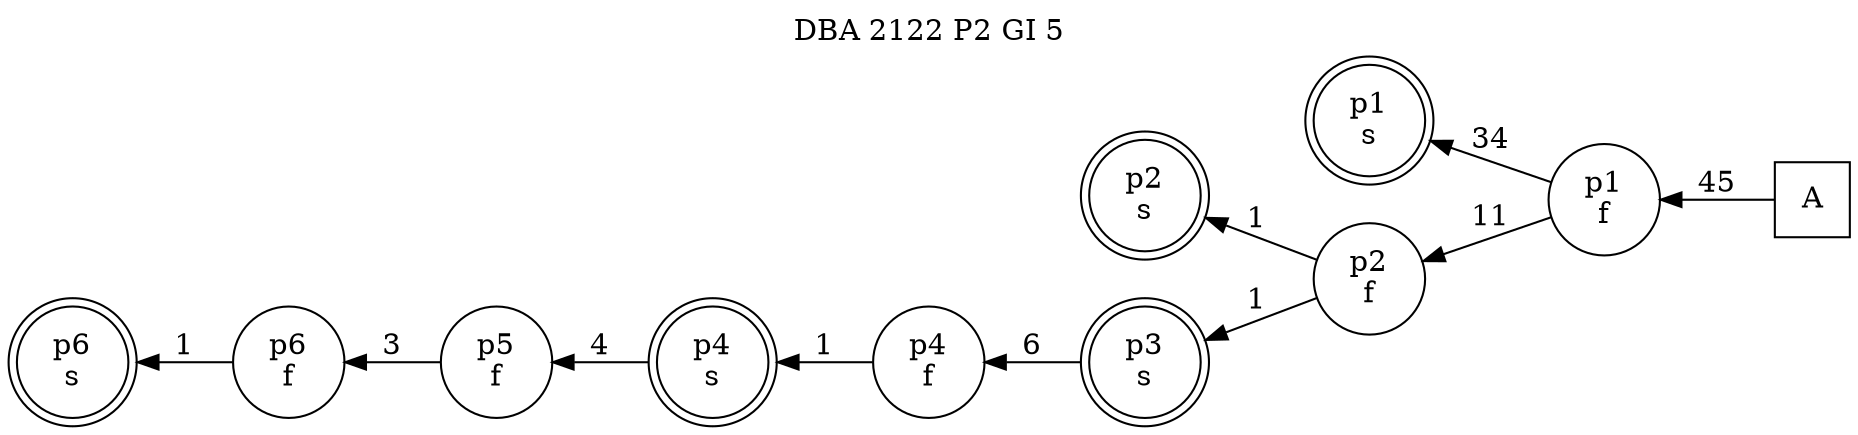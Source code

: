 digraph DBA_2122_P2_GI_5_GOOD {
labelloc="tl"
label= " DBA 2122 P2 GI 5 "
rankdir="RL";
"A" [shape="square" label="A"]
"p1_f" [shape="circle" label="p1
f"]
"p1_s" [shape="doublecircle" label="p1
s"]
"p2_f" [shape="circle" label="p2
f"]
"p2_s" [shape="doublecircle" label="p2
s"]
"p3_s" [shape="doublecircle" label="p3
s"]
"p4_f" [shape="circle" label="p4
f"]
"p4_s" [shape="doublecircle" label="p4
s"]
"p5_f" [shape="circle" label="p5
f"]
"p6_f" [shape="circle" label="p6
f"]
"p6_s" [shape="doublecircle" label="p6
s"]
"A" -> "p1_f" [ label=45]
"p1_f" -> "p1_s" [ label=34]
"p1_f" -> "p2_f" [ label=11]
"p2_f" -> "p2_s" [ label=1]
"p2_f" -> "p3_s" [ label=1]
"p3_s" -> "p4_f" [ label=6]
"p4_f" -> "p4_s" [ label=1]
"p4_s" -> "p5_f" [ label=4]
"p5_f" -> "p6_f" [ label=3]
"p6_f" -> "p6_s" [ label=1]
}
